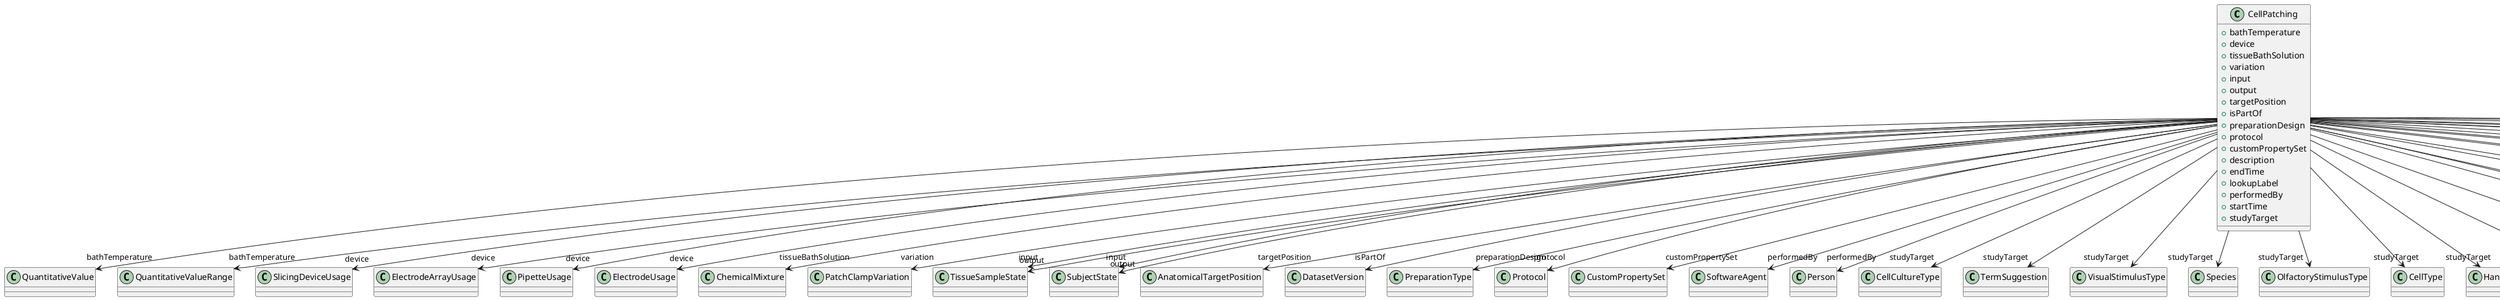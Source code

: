 @startuml
class CellPatching {
+bathTemperature
+device
+tissueBathSolution
+variation
+input
+output
+targetPosition
+isPartOf
+preparationDesign
+protocol
+customPropertySet
+description
+endTime
+lookupLabel
+performedBy
+startTime
+studyTarget

}
CellPatching -d-> "bathTemperature" QuantitativeValue
CellPatching -d-> "bathTemperature" QuantitativeValueRange
CellPatching -d-> "device" SlicingDeviceUsage
CellPatching -d-> "device" ElectrodeArrayUsage
CellPatching -d-> "device" PipetteUsage
CellPatching -d-> "device" ElectrodeUsage
CellPatching -d-> "tissueBathSolution" ChemicalMixture
CellPatching -d-> "variation" PatchClampVariation
CellPatching -d-> "input" TissueSampleState
CellPatching -d-> "input" SubjectState
CellPatching -d-> "output" TissueSampleState
CellPatching -d-> "output" SubjectState
CellPatching -d-> "targetPosition" AnatomicalTargetPosition
CellPatching -d-> "isPartOf" DatasetVersion
CellPatching -d-> "preparationDesign" PreparationType
CellPatching -d-> "protocol" Protocol
CellPatching -d-> "customPropertySet" CustomPropertySet
CellPatching -d-> "performedBy" SoftwareAgent
CellPatching -d-> "performedBy" Person
CellPatching -d-> "studyTarget" CellCultureType
CellPatching -d-> "studyTarget" TermSuggestion
CellPatching -d-> "studyTarget" VisualStimulusType
CellPatching -d-> "studyTarget" Species
CellPatching -d-> "studyTarget" OlfactoryStimulusType
CellPatching -d-> "studyTarget" CellType
CellPatching -d-> "studyTarget" Handedness
CellPatching -d-> "studyTarget" OrganismSubstance
CellPatching -d-> "studyTarget" GeneticStrainType
CellPatching -d-> "studyTarget" Organ
CellPatching -d-> "studyTarget" Disease
CellPatching -d-> "studyTarget" OrganismSystem
CellPatching -d-> "studyTarget" BiologicalOrder
CellPatching -d-> "studyTarget" UBERONParcellation
CellPatching -d-> "studyTarget" BiologicalSex
CellPatching -d-> "studyTarget" ElectricalStimulusType
CellPatching -d-> "studyTarget" MolecularEntity
CellPatching -d-> "studyTarget" GustatoryStimulusType
CellPatching -d-> "studyTarget" AuditoryStimulusType
CellPatching -d-> "studyTarget" TactileStimulusType
CellPatching -d-> "studyTarget" SubcellularEntity
CellPatching -d-> "studyTarget" OpticalStimulusType
CellPatching -d-> "studyTarget" BreedingType
CellPatching -d-> "studyTarget" DiseaseModel
CellPatching -d-> "studyTarget" CustomAnatomicalEntity
CellPatching -d-> "studyTarget" ParcellationEntityVersion
CellPatching -d-> "studyTarget" ParcellationEntity

@enduml